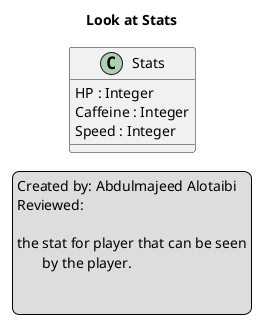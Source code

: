 @startuml
title Look at Stats 
legend left
	Created by: Abdulmajeed Alotaibi
	Reviewed: 

	the stat for player that can be seen
        by the player.

	
endlegend

class Stats{
        HP : Integer
	Caffeine : Integer
	Speed : Integer

}  


@enduml
